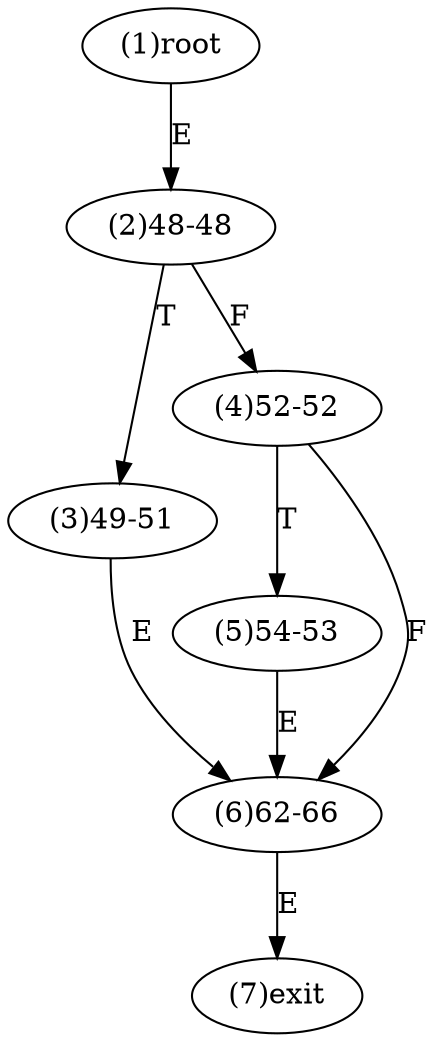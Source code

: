 digraph "" { 
1[ label="(1)root"];
2[ label="(2)48-48"];
3[ label="(3)49-51"];
4[ label="(4)52-52"];
5[ label="(5)54-53"];
6[ label="(6)62-66"];
7[ label="(7)exit"];
1->2[ label="E"];
2->4[ label="F"];
2->3[ label="T"];
3->6[ label="E"];
4->6[ label="F"];
4->5[ label="T"];
5->6[ label="E"];
6->7[ label="E"];
}